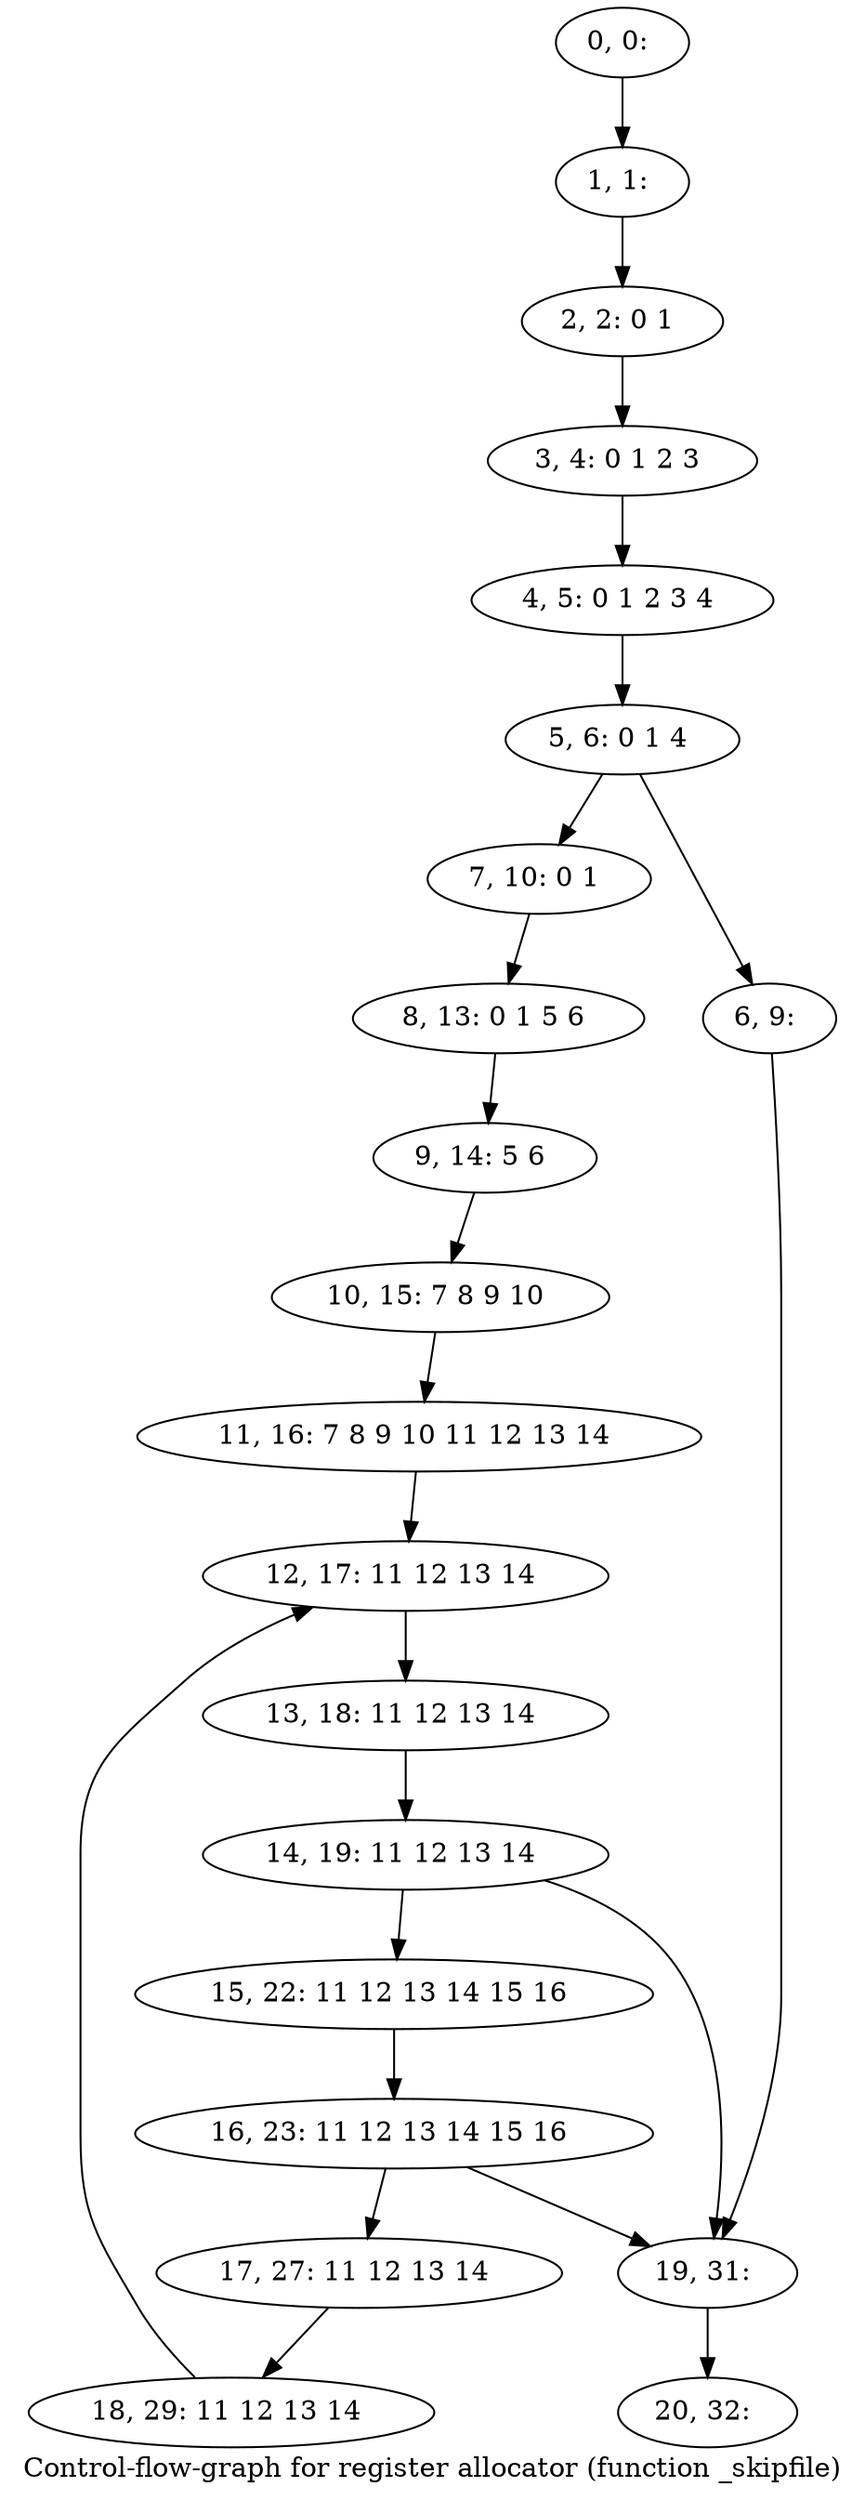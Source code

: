 digraph G {
graph [label="Control-flow-graph for register allocator (function _skipfile)"]
0[label="0, 0: "];
1[label="1, 1: "];
2[label="2, 2: 0 1 "];
3[label="3, 4: 0 1 2 3 "];
4[label="4, 5: 0 1 2 3 4 "];
5[label="5, 6: 0 1 4 "];
6[label="6, 9: "];
7[label="7, 10: 0 1 "];
8[label="8, 13: 0 1 5 6 "];
9[label="9, 14: 5 6 "];
10[label="10, 15: 7 8 9 10 "];
11[label="11, 16: 7 8 9 10 11 12 13 14 "];
12[label="12, 17: 11 12 13 14 "];
13[label="13, 18: 11 12 13 14 "];
14[label="14, 19: 11 12 13 14 "];
15[label="15, 22: 11 12 13 14 15 16 "];
16[label="16, 23: 11 12 13 14 15 16 "];
17[label="17, 27: 11 12 13 14 "];
18[label="18, 29: 11 12 13 14 "];
19[label="19, 31: "];
20[label="20, 32: "];
0->1 ;
1->2 ;
2->3 ;
3->4 ;
4->5 ;
5->6 ;
5->7 ;
6->19 ;
7->8 ;
8->9 ;
9->10 ;
10->11 ;
11->12 ;
12->13 ;
13->14 ;
14->15 ;
14->19 ;
15->16 ;
16->17 ;
16->19 ;
17->18 ;
18->12 ;
19->20 ;
}
